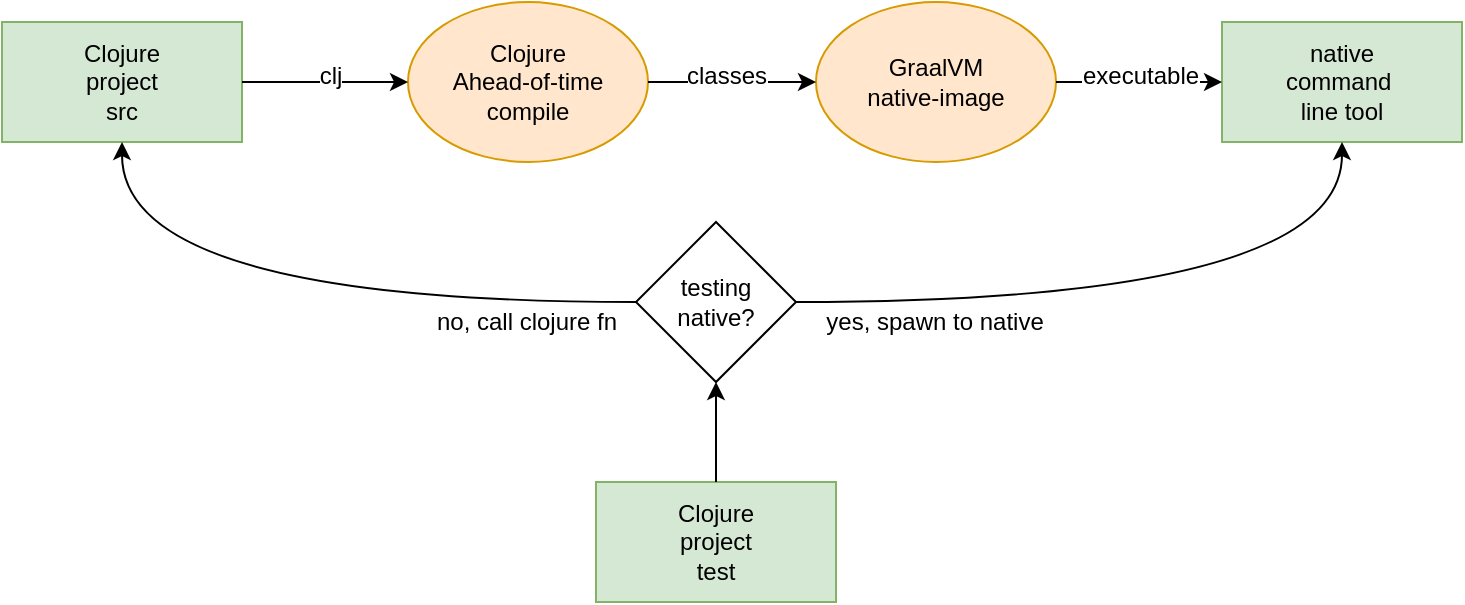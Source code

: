 <mxfile version="12.2.2" type="device" pages="1"><diagram id="rLatFPBuyyT3mGyo6L3M" name="Page-1"><mxGraphModel dx="1088" dy="826" grid="1" gridSize="10" guides="1" tooltips="1" connect="1" arrows="1" fold="1" page="1" pageScale="1" pageWidth="850" pageHeight="1100" math="0" shadow="0"><root><mxCell id="0"/><mxCell id="1" parent="0"/><mxCell id="T3BeHsQFupPfQaLIfEZ8-1" value="Clojure&lt;br&gt;project&lt;br&gt;src" style="rounded=0;whiteSpace=wrap;html=1;fillColor=#d5e8d4;strokeColor=#82b366;" parent="1" vertex="1"><mxGeometry x="10" y="40" width="120" height="60" as="geometry"/></mxCell><mxCell id="T3BeHsQFupPfQaLIfEZ8-2" value="Clojure&lt;br&gt;project&lt;br&gt;test" style="rounded=0;whiteSpace=wrap;html=1;fillColor=#d5e8d4;strokeColor=#82b366;" parent="1" vertex="1"><mxGeometry x="307" y="270" width="120" height="60" as="geometry"/></mxCell><mxCell id="T3BeHsQFupPfQaLIfEZ8-3" value="GraalVM&lt;br&gt;native-image" style="ellipse;whiteSpace=wrap;html=1;fillColor=#ffe6cc;strokeColor=#d79b00;" parent="1" vertex="1"><mxGeometry x="417" y="30" width="120" height="80" as="geometry"/></mxCell><mxCell id="T3BeHsQFupPfQaLIfEZ8-4" value="Clojure&lt;br&gt;Ahead-of-time&lt;br&gt;compile" style="ellipse;whiteSpace=wrap;html=1;fillColor=#ffe6cc;strokeColor=#d79b00;" parent="1" vertex="1"><mxGeometry x="213" y="30" width="120" height="80" as="geometry"/></mxCell><mxCell id="T3BeHsQFupPfQaLIfEZ8-5" value="" style="endArrow=classic;html=1;exitX=1;exitY=0.5;exitDx=0;exitDy=0;" parent="1" source="T3BeHsQFupPfQaLIfEZ8-1" target="T3BeHsQFupPfQaLIfEZ8-4" edge="1"><mxGeometry width="50" height="50" relative="1" as="geometry"><mxPoint x="160" y="200" as="sourcePoint"/><mxPoint x="210" y="150" as="targetPoint"/></mxGeometry></mxCell><mxCell id="T3BeHsQFupPfQaLIfEZ8-15" value="clj" style="text;html=1;resizable=0;points=[];align=center;verticalAlign=middle;labelBackgroundColor=#ffffff;" parent="T3BeHsQFupPfQaLIfEZ8-5" vertex="1" connectable="0"><mxGeometry x="0.063" y="1" relative="1" as="geometry"><mxPoint y="-2.0" as="offset"/></mxGeometry></mxCell><mxCell id="T3BeHsQFupPfQaLIfEZ8-6" value="" style="endArrow=classic;html=1;exitX=1;exitY=0.5;exitDx=0;exitDy=0;entryX=0;entryY=0.5;entryDx=0;entryDy=0;" parent="1" source="T3BeHsQFupPfQaLIfEZ8-4" target="T3BeHsQFupPfQaLIfEZ8-3" edge="1"><mxGeometry width="50" height="50" relative="1" as="geometry"><mxPoint x="360" y="210" as="sourcePoint"/><mxPoint x="410" y="160" as="targetPoint"/></mxGeometry></mxCell><mxCell id="T3BeHsQFupPfQaLIfEZ8-16" value="classes" style="text;html=1;resizable=0;points=[];align=center;verticalAlign=middle;labelBackgroundColor=#ffffff;" parent="T3BeHsQFupPfQaLIfEZ8-6" vertex="1" connectable="0"><mxGeometry x="-0.079" y="3" relative="1" as="geometry"><mxPoint as="offset"/></mxGeometry></mxCell><mxCell id="T3BeHsQFupPfQaLIfEZ8-7" value="native&lt;br&gt;command&amp;nbsp;&lt;br&gt;line tool" style="rounded=0;whiteSpace=wrap;html=1;fillColor=#d5e8d4;strokeColor=#82b366;" parent="1" vertex="1"><mxGeometry x="620" y="40" width="120" height="60" as="geometry"/></mxCell><mxCell id="T3BeHsQFupPfQaLIfEZ8-8" value="" style="endArrow=classic;html=1;exitX=1;exitY=0.5;exitDx=0;exitDy=0;entryX=0;entryY=0.5;entryDx=0;entryDy=0;" parent="1" source="T3BeHsQFupPfQaLIfEZ8-3" target="T3BeHsQFupPfQaLIfEZ8-7" edge="1"><mxGeometry width="50" height="50" relative="1" as="geometry"><mxPoint x="530" y="190" as="sourcePoint"/><mxPoint x="580" y="140" as="targetPoint"/></mxGeometry></mxCell><mxCell id="T3BeHsQFupPfQaLIfEZ8-18" value="executable" style="text;html=1;resizable=0;points=[];align=center;verticalAlign=middle;labelBackgroundColor=#ffffff;" parent="T3BeHsQFupPfQaLIfEZ8-8" vertex="1" connectable="0"><mxGeometry x="0.01" relative="1" as="geometry"><mxPoint y="-3.0" as="offset"/></mxGeometry></mxCell><mxCell id="T3BeHsQFupPfQaLIfEZ8-9" value="testing&lt;br&gt;native?" style="rhombus;whiteSpace=wrap;html=1;" parent="1" vertex="1"><mxGeometry x="327" y="140" width="80" height="80" as="geometry"/></mxCell><mxCell id="T3BeHsQFupPfQaLIfEZ8-10" value="" style="endArrow=classic;html=1;exitX=0;exitY=0.5;exitDx=0;exitDy=0;entryX=0.5;entryY=1;entryDx=0;entryDy=0;edgeStyle=orthogonalEdgeStyle;curved=1;" parent="1" source="T3BeHsQFupPfQaLIfEZ8-9" target="T3BeHsQFupPfQaLIfEZ8-1" edge="1"><mxGeometry width="50" height="50" relative="1" as="geometry"><mxPoint x="20" y="450" as="sourcePoint"/><mxPoint x="70" y="400" as="targetPoint"/></mxGeometry></mxCell><mxCell id="T3BeHsQFupPfQaLIfEZ8-14" value="no, call clojure fn" style="text;html=1;resizable=0;points=[];align=center;verticalAlign=middle;labelBackgroundColor=#ffffff;" parent="T3BeHsQFupPfQaLIfEZ8-10" vertex="1" connectable="0"><mxGeometry x="-0.362" y="-8" relative="1" as="geometry"><mxPoint x="52" y="18" as="offset"/></mxGeometry></mxCell><mxCell id="T3BeHsQFupPfQaLIfEZ8-11" value="" style="endArrow=classic;html=1;exitX=1;exitY=0.5;exitDx=0;exitDy=0;entryX=0.5;entryY=1;entryDx=0;entryDy=0;edgeStyle=orthogonalEdgeStyle;curved=1;" parent="1" source="T3BeHsQFupPfQaLIfEZ8-9" target="T3BeHsQFupPfQaLIfEZ8-7" edge="1"><mxGeometry width="50" height="50" relative="1" as="geometry"><mxPoint x="480" y="220" as="sourcePoint"/><mxPoint x="530" y="170" as="targetPoint"/></mxGeometry></mxCell><mxCell id="T3BeHsQFupPfQaLIfEZ8-13" value="yes, spawn to native" style="text;html=1;resizable=0;points=[];align=center;verticalAlign=middle;labelBackgroundColor=#ffffff;" parent="T3BeHsQFupPfQaLIfEZ8-11" vertex="1" connectable="0"><mxGeometry x="-0.332" y="8" relative="1" as="geometry"><mxPoint x="-49.5" y="18" as="offset"/></mxGeometry></mxCell><mxCell id="T3BeHsQFupPfQaLIfEZ8-12" value="" style="endArrow=classic;html=1;exitX=0.5;exitY=0;exitDx=0;exitDy=0;entryX=0.5;entryY=1;entryDx=0;entryDy=0;" parent="1" source="T3BeHsQFupPfQaLIfEZ8-2" target="T3BeHsQFupPfQaLIfEZ8-9" edge="1"><mxGeometry width="50" height="50" relative="1" as="geometry"><mxPoint x="20" y="450" as="sourcePoint"/><mxPoint x="70" y="400" as="targetPoint"/></mxGeometry></mxCell></root></mxGraphModel></diagram></mxfile>